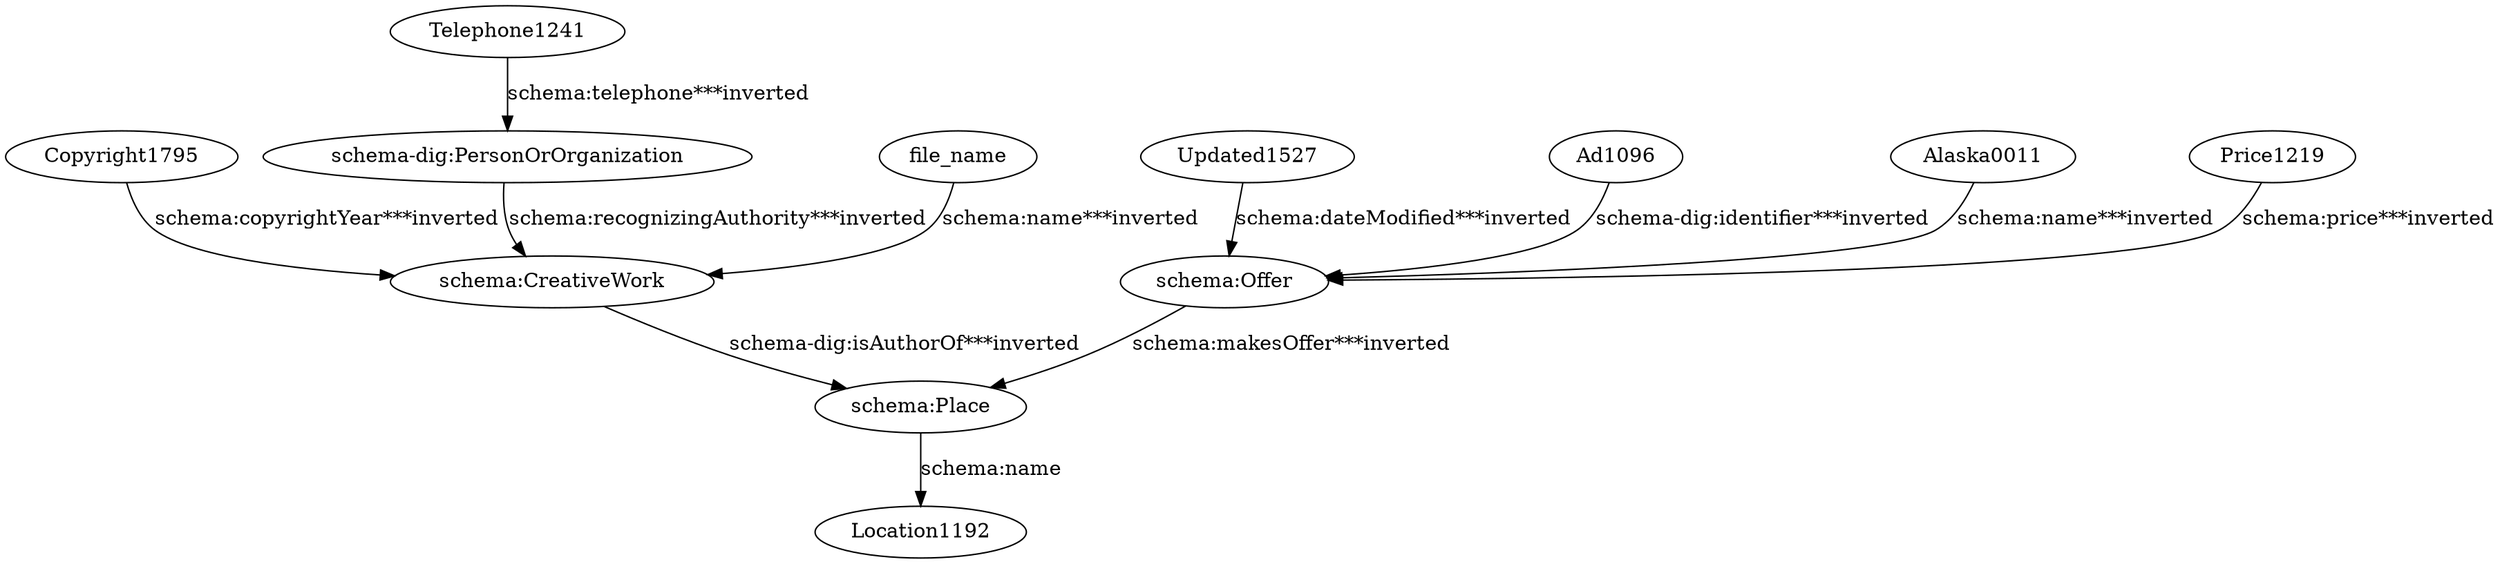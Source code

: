 digraph {
  Ad1096 [type=attribute_name,label=Ad1096]
  "schema:Offer1" [type=class_uri,label="schema:Offer"]
  Alaska0011 [type=attribute_name,label=Alaska0011]
  Copyright1795 [type=attribute_name,label=Copyright1795]
  "schema:CreativeWork1" [type=class_uri,label="schema:CreativeWork"]
  Price1219 [type=attribute_name,label=Price1219]
  Telephone1241 [type=attribute_name,label=Telephone1241]
  "schema-dig:PersonOrOrganization1" [type=class_uri,label="schema-dig:PersonOrOrganization"]
  Updated1527 [type=attribute_name,label=Updated1527]
  file_name [type=attribute_name,label=file_name]
  "schema:Place1" [type=class_uri,label="schema:Place"]
  Location1192 [type=attribute_name,label=Location1192]
  Ad1096 -> "schema:Offer1" [type=st_property_uri,label="schema-dig:identifier***inverted",weight=1]
  Alaska0011 -> "schema:Offer1" [type=st_property_uri,label="schema:name***inverted",weight=1]
  Copyright1795 -> "schema:CreativeWork1" [type=st_property_uri,label="schema:copyrightYear***inverted",weight=1]
  Price1219 -> "schema:Offer1" [type=st_property_uri,label="schema:price***inverted",weight=1]
  Telephone1241 -> "schema-dig:PersonOrOrganization1" [type=st_property_uri,label="schema:telephone***inverted",weight=1]
  Updated1527 -> "schema:Offer1" [type=st_property_uri,label="schema:dateModified***inverted",weight=1]
  file_name -> "schema:CreativeWork1" [type=st_property_uri,label="schema:name***inverted",weight=1]
  "schema-dig:PersonOrOrganization1" -> "schema:CreativeWork1" [type=inherited,label="schema:recognizingAuthority***inverted",weight=4]
  "schema:CreativeWork1" -> "schema:Place1" [type=inherited,label="schema-dig:isAuthorOf***inverted",weight=4]
  "schema:Offer1" -> "schema:Place1" [type=inherited,label="schema:makesOffer***inverted",weight=4]
  "schema:Place1" -> Location1192 [label="schema:name",type=st_property_uri]
}
